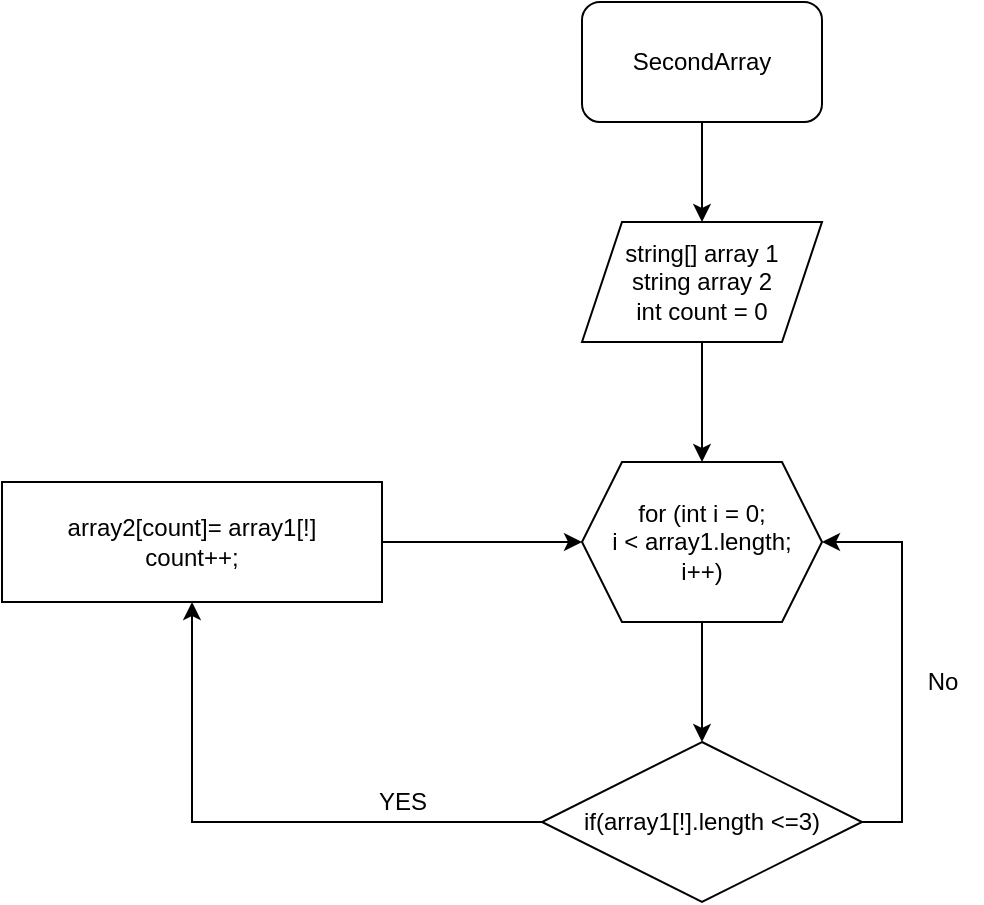 <mxfile version="20.2.3" type="device"><diagram id="kPkx3JNa-TPHfpiJEnLY" name="Страница 1"><mxGraphModel dx="1422" dy="865" grid="1" gridSize="10" guides="1" tooltips="1" connect="1" arrows="1" fold="1" page="1" pageScale="1" pageWidth="827" pageHeight="1169" math="0" shadow="0"><root><mxCell id="0"/><mxCell id="1" parent="0"/><mxCell id="VXaHBTrZBbmy5QEC8CTi-7" style="edgeStyle=orthogonalEdgeStyle;rounded=0;orthogonalLoop=1;jettySize=auto;html=1;exitX=0.5;exitY=1;exitDx=0;exitDy=0;" edge="1" parent="1" source="VXaHBTrZBbmy5QEC8CTi-2" target="VXaHBTrZBbmy5QEC8CTi-3"><mxGeometry relative="1" as="geometry"/></mxCell><mxCell id="VXaHBTrZBbmy5QEC8CTi-2" value="SecondArray" style="rounded=1;whiteSpace=wrap;html=1;" vertex="1" parent="1"><mxGeometry x="340" y="160" width="120" height="60" as="geometry"/></mxCell><mxCell id="VXaHBTrZBbmy5QEC8CTi-8" style="edgeStyle=orthogonalEdgeStyle;rounded=0;orthogonalLoop=1;jettySize=auto;html=1;exitX=0.5;exitY=1;exitDx=0;exitDy=0;" edge="1" parent="1" source="VXaHBTrZBbmy5QEC8CTi-3" target="VXaHBTrZBbmy5QEC8CTi-4"><mxGeometry relative="1" as="geometry"/></mxCell><mxCell id="VXaHBTrZBbmy5QEC8CTi-3" value="string[] array 1&lt;br&gt;string array 2&lt;br&gt;int count = 0" style="shape=parallelogram;perimeter=parallelogramPerimeter;whiteSpace=wrap;html=1;fixedSize=1;" vertex="1" parent="1"><mxGeometry x="340" y="270" width="120" height="60" as="geometry"/></mxCell><mxCell id="VXaHBTrZBbmy5QEC8CTi-9" style="edgeStyle=orthogonalEdgeStyle;rounded=0;orthogonalLoop=1;jettySize=auto;html=1;exitX=0.5;exitY=1;exitDx=0;exitDy=0;entryX=0.5;entryY=0;entryDx=0;entryDy=0;" edge="1" parent="1" source="VXaHBTrZBbmy5QEC8CTi-4" target="VXaHBTrZBbmy5QEC8CTi-5"><mxGeometry relative="1" as="geometry"/></mxCell><mxCell id="VXaHBTrZBbmy5QEC8CTi-4" value="for (int i = 0;&lt;br&gt;i &amp;lt; array1.length;&lt;br&gt;i++)" style="shape=hexagon;perimeter=hexagonPerimeter2;whiteSpace=wrap;html=1;fixedSize=1;" vertex="1" parent="1"><mxGeometry x="340" y="390" width="120" height="80" as="geometry"/></mxCell><mxCell id="VXaHBTrZBbmy5QEC8CTi-12" style="edgeStyle=orthogonalEdgeStyle;rounded=0;orthogonalLoop=1;jettySize=auto;html=1;exitX=1;exitY=0.5;exitDx=0;exitDy=0;entryX=1;entryY=0.5;entryDx=0;entryDy=0;" edge="1" parent="1" source="VXaHBTrZBbmy5QEC8CTi-5" target="VXaHBTrZBbmy5QEC8CTi-4"><mxGeometry relative="1" as="geometry"/></mxCell><mxCell id="VXaHBTrZBbmy5QEC8CTi-14" style="edgeStyle=orthogonalEdgeStyle;rounded=0;orthogonalLoop=1;jettySize=auto;html=1;exitX=0;exitY=0.5;exitDx=0;exitDy=0;entryX=0.5;entryY=1;entryDx=0;entryDy=0;" edge="1" parent="1" source="VXaHBTrZBbmy5QEC8CTi-5" target="VXaHBTrZBbmy5QEC8CTi-6"><mxGeometry relative="1" as="geometry"/></mxCell><mxCell id="VXaHBTrZBbmy5QEC8CTi-5" value="if(array1[!].length &amp;lt;=3)" style="rhombus;whiteSpace=wrap;html=1;" vertex="1" parent="1"><mxGeometry x="320" y="530" width="160" height="80" as="geometry"/></mxCell><mxCell id="VXaHBTrZBbmy5QEC8CTi-11" style="edgeStyle=orthogonalEdgeStyle;rounded=0;orthogonalLoop=1;jettySize=auto;html=1;exitX=1;exitY=0.5;exitDx=0;exitDy=0;" edge="1" parent="1" source="VXaHBTrZBbmy5QEC8CTi-6" target="VXaHBTrZBbmy5QEC8CTi-4"><mxGeometry relative="1" as="geometry"/></mxCell><mxCell id="VXaHBTrZBbmy5QEC8CTi-6" value="array2[count]= array1[!]&lt;br&gt;count++;" style="rounded=0;whiteSpace=wrap;html=1;" vertex="1" parent="1"><mxGeometry x="50" y="400" width="190" height="60" as="geometry"/></mxCell><mxCell id="VXaHBTrZBbmy5QEC8CTi-13" value="No" style="text;html=1;align=center;verticalAlign=middle;resizable=0;points=[];autosize=1;strokeColor=none;fillColor=none;" vertex="1" parent="1"><mxGeometry x="500" y="485" width="40" height="30" as="geometry"/></mxCell><mxCell id="VXaHBTrZBbmy5QEC8CTi-15" value="YES" style="text;html=1;align=center;verticalAlign=middle;resizable=0;points=[];autosize=1;strokeColor=none;fillColor=none;" vertex="1" parent="1"><mxGeometry x="225" y="545" width="50" height="30" as="geometry"/></mxCell></root></mxGraphModel></diagram></mxfile>